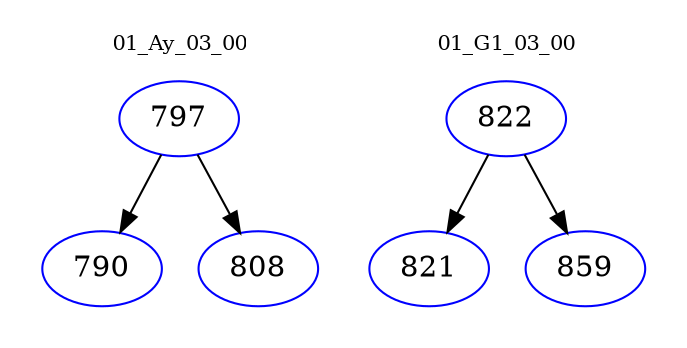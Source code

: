 digraph{
subgraph cluster_0 {
color = white
label = "01_Ay_03_00";
fontsize=10;
T0_797 [label="797", color="blue"]
T0_797 -> T0_790 [color="black"]
T0_790 [label="790", color="blue"]
T0_797 -> T0_808 [color="black"]
T0_808 [label="808", color="blue"]
}
subgraph cluster_1 {
color = white
label = "01_G1_03_00";
fontsize=10;
T1_822 [label="822", color="blue"]
T1_822 -> T1_821 [color="black"]
T1_821 [label="821", color="blue"]
T1_822 -> T1_859 [color="black"]
T1_859 [label="859", color="blue"]
}
}
